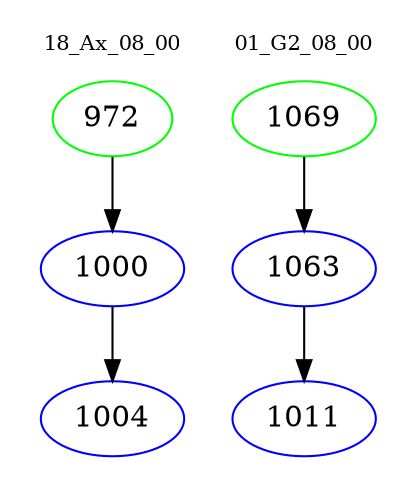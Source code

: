 digraph{
subgraph cluster_0 {
color = white
label = "18_Ax_08_00";
fontsize=10;
T0_972 [label="972", color="green"]
T0_972 -> T0_1000 [color="black"]
T0_1000 [label="1000", color="blue"]
T0_1000 -> T0_1004 [color="black"]
T0_1004 [label="1004", color="blue"]
}
subgraph cluster_1 {
color = white
label = "01_G2_08_00";
fontsize=10;
T1_1069 [label="1069", color="green"]
T1_1069 -> T1_1063 [color="black"]
T1_1063 [label="1063", color="blue"]
T1_1063 -> T1_1011 [color="black"]
T1_1011 [label="1011", color="blue"]
}
}
